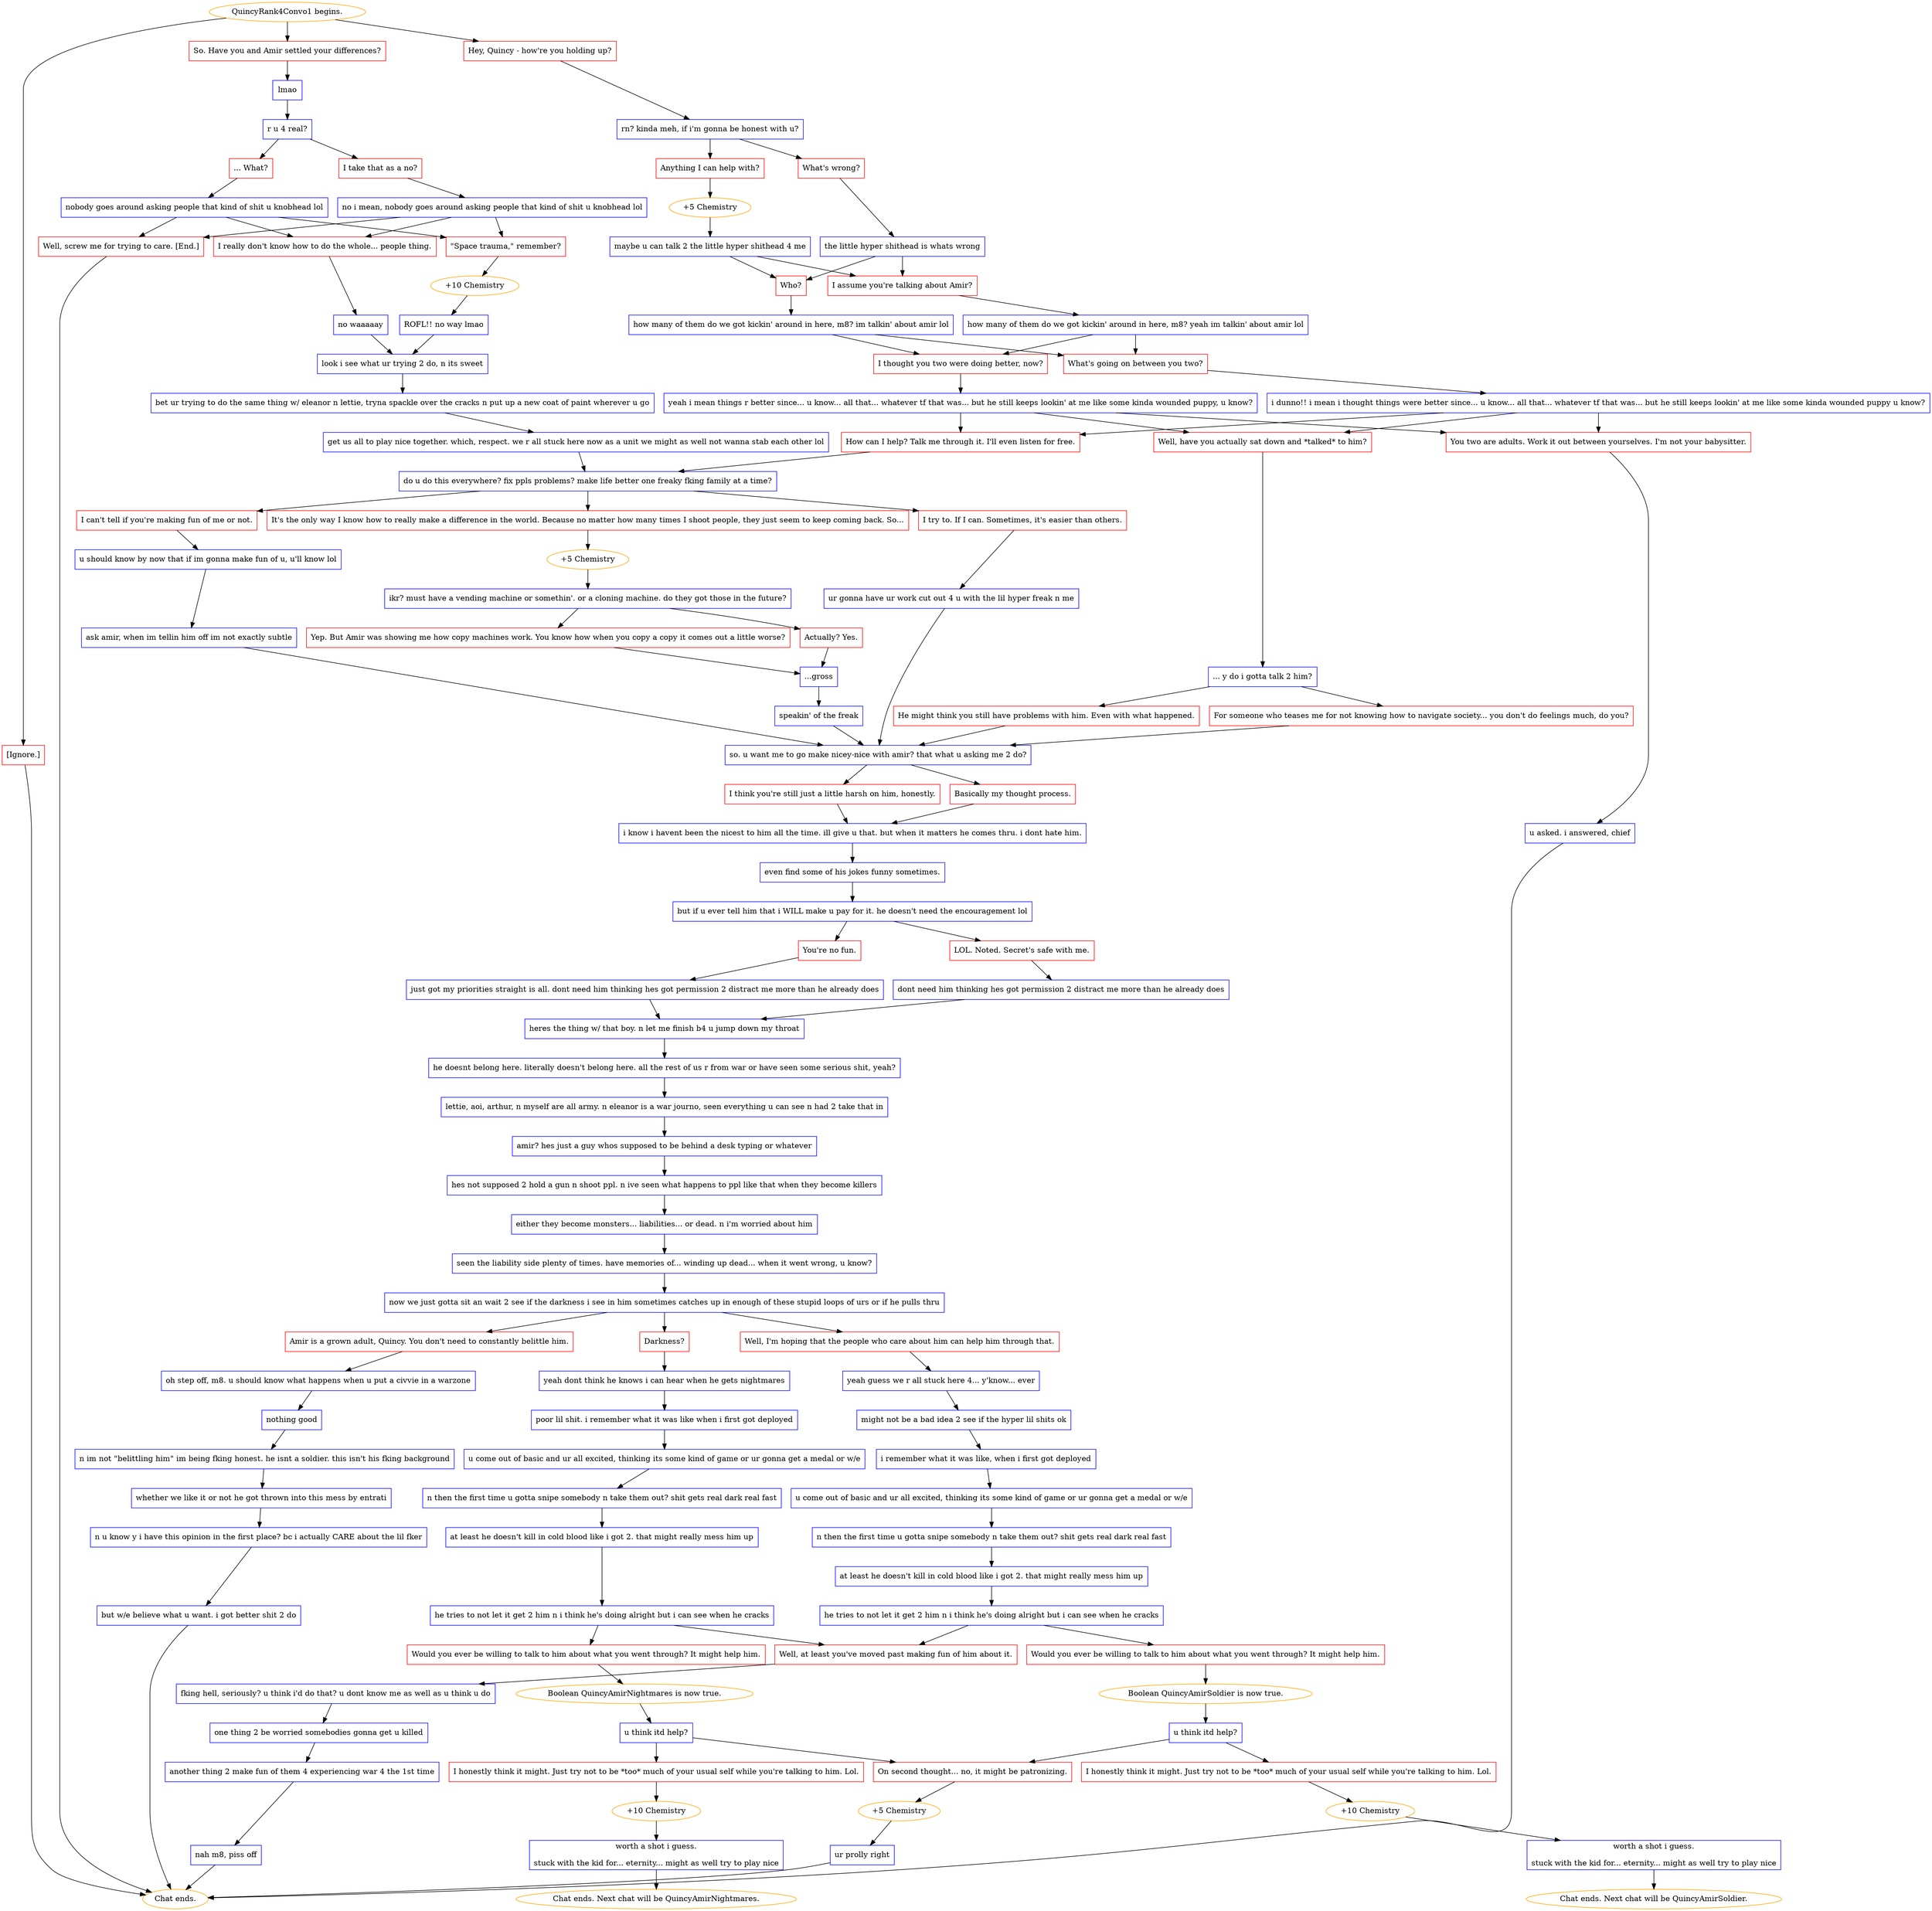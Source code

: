 digraph {
	"QuincyRank4Convo1 begins." [color=orange];
		"QuincyRank4Convo1 begins." -> j3675617605;
		"QuincyRank4Convo1 begins." -> j1409455078;
		"QuincyRank4Convo1 begins." -> j5866127;
	j3675617605 [label="Hey, Quincy - how're you holding up?",shape=box,color=red];
		j3675617605 -> j4224064614;
	j1409455078 [label="So. Have you and Amir settled your differences?",shape=box,color=red];
		j1409455078 -> j3611600308;
	j5866127 [label="[Ignore.]",shape=box,color=red];
		j5866127 -> "Chat ends.";
	j4224064614 [label="rn? kinda meh, if i'm gonna be honest with u?",shape=box,color=blue];
		j4224064614 -> j3796696599;
		j4224064614 -> j2101741271;
	j3611600308 [label="lmao",shape=box,color=blue];
		j3611600308 -> j1460740597;
	"Chat ends." [color=orange];
	j3796696599 [label="What's wrong?",shape=box,color=red];
		j3796696599 -> j3776809945;
	j2101741271 [label="Anything I can help with?",shape=box,color=red];
		j2101741271 -> j525359322;
	j1460740597 [label="r u 4 real?",shape=box,color=blue];
		j1460740597 -> j2149792486;
		j1460740597 -> j294033211;
	j3776809945 [label="the little hyper shithead is whats wrong",shape=box,color=blue];
		j3776809945 -> j1910590950;
		j3776809945 -> j1374625135;
	j525359322 [label="+5 Chemistry",color=orange];
		j525359322 -> j870140932;
	j2149792486 [label="... What?",shape=box,color=red];
		j2149792486 -> j106779195;
	j294033211 [label="I take that as a no?",shape=box,color=red];
		j294033211 -> j2125547829;
	j1910590950 [label="I assume you're talking about Amir?",shape=box,color=red];
		j1910590950 -> j3100493101;
	j1374625135 [label="Who?",shape=box,color=red];
		j1374625135 -> j577309385;
	j870140932 [label="maybe u can talk 2 the little hyper shithead 4 me",shape=box,color=blue];
		j870140932 -> j1910590950;
		j870140932 -> j1374625135;
	j106779195 [label="nobody goes around asking people that kind of shit u knobhead lol",shape=box,color=blue];
		j106779195 -> j3101457922;
		j106779195 -> j2202811457;
		j106779195 -> j22685512;
	j2125547829 [label="no i mean, nobody goes around asking people that kind of shit u knobhead lol",shape=box,color=blue];
		j2125547829 -> j3101457922;
		j2125547829 -> j2202811457;
		j2125547829 -> j22685512;
	j3100493101 [label="how many of them do we got kickin' around in here, m8? yeah im talkin' about amir lol",shape=box,color=blue];
		j3100493101 -> j3561777439;
		j3100493101 -> j2709528205;
	j577309385 [label="how many of them do we got kickin' around in here, m8? im talkin' about amir lol",shape=box,color=blue];
		j577309385 -> j3561777439;
		j577309385 -> j2709528205;
	j3101457922 [label="I really don't know how to do the whole... people thing.",shape=box,color=red];
		j3101457922 -> j3873330512;
	j2202811457 [label="\"Space trauma,\" remember?",shape=box,color=red];
		j2202811457 -> j1999892458;
	j22685512 [label="Well, screw me for trying to care. [End.]",shape=box,color=red];
		j22685512 -> "Chat ends.";
	j3561777439 [label="I thought you two were doing better, now?",shape=box,color=red];
		j3561777439 -> j2488346816;
	j2709528205 [label="What's going on between you two?",shape=box,color=red];
		j2709528205 -> j1317907703;
	j3873330512 [label="no waaaaay",shape=box,color=blue];
		j3873330512 -> j2227729959;
	j1999892458 [label="+10 Chemistry",color=orange];
		j1999892458 -> j1976641566;
	j2488346816 [label="yeah i mean things r better since... u know... all that... whatever tf that was... but he still keeps lookin' at me like some kinda wounded puppy, u know?",shape=box,color=blue];
		j2488346816 -> j1211879193;
		j2488346816 -> j1208710986;
		j2488346816 -> j3375037921;
	j1317907703 [label="i dunno!! i mean i thought things were better since... u know... all that... whatever tf that was... but he still keeps lookin' at me like some kinda wounded puppy u know?",shape=box,color=blue];
		j1317907703 -> j1211879193;
		j1317907703 -> j1208710986;
		j1317907703 -> j3375037921;
	j2227729959 [label="look i see what ur trying 2 do, n its sweet",shape=box,color=blue];
		j2227729959 -> j3581011158;
	j1976641566 [label="ROFL!! no way lmao",shape=box,color=blue];
		j1976641566 -> j2227729959;
	j1211879193 [label="Well, have you actually sat down and *talked* to him?",shape=box,color=red];
		j1211879193 -> j4045795775;
	j1208710986 [label="You two are adults. Work it out between yourselves. I'm not your babysitter.",shape=box,color=red];
		j1208710986 -> j775975344;
	j3375037921 [label="How can I help? Talk me through it. I'll even listen for free.",shape=box,color=red];
		j3375037921 -> j4197439307;
	j3581011158 [label="bet ur trying to do the same thing w/ eleanor n lettie, tryna spackle over the cracks n put up a new coat of paint wherever u go",shape=box,color=blue];
		j3581011158 -> j4240252759;
	j4045795775 [label="... y do i gotta talk 2 him?",shape=box,color=blue];
		j4045795775 -> j2238801253;
		j4045795775 -> j260196956;
	j775975344 [label="u asked. i answered, chief",shape=box,color=blue];
		j775975344 -> "Chat ends.";
	j4197439307 [label="do u do this everywhere? fix ppls problems? make life better one freaky fking family at a time?",shape=box,color=blue];
		j4197439307 -> j1104593888;
		j4197439307 -> j1278086266;
		j4197439307 -> j2282653075;
	j4240252759 [label="get us all to play nice together. which, respect. we r all stuck here now as a unit we might as well not wanna stab each other lol",shape=box,color=blue];
		j4240252759 -> j4197439307;
	j2238801253 [label="He might think you still have problems with him. Even with what happened.",shape=box,color=red];
		j2238801253 -> j2079537468;
	j260196956 [label="For someone who teases me for not knowing how to navigate society... you don't do feelings much, do you?",shape=box,color=red];
		j260196956 -> j2079537468;
	j1104593888 [label="I try to. If I can. Sometimes, it's easier than others.",shape=box,color=red];
		j1104593888 -> j2292418541;
	j1278086266 [label="I can't tell if you're making fun of me or not.",shape=box,color=red];
		j1278086266 -> j928558506;
	j2282653075 [label="It's the only way I know how to really make a difference in the world. Because no matter how many times I shoot people, they just seem to keep coming back. So...",shape=box,color=red];
		j2282653075 -> j2660967104;
	j2079537468 [label="so. u want me to go make nicey-nice with amir? that what u asking me 2 do?",shape=box,color=blue];
		j2079537468 -> j571510300;
		j2079537468 -> j1359455089;
	j2292418541 [label="ur gonna have ur work cut out 4 u with the lil hyper freak n me",shape=box,color=blue];
		j2292418541 -> j2079537468;
	j928558506 [label="u should know by now that if im gonna make fun of u, u'll know lol",shape=box,color=blue];
		j928558506 -> j2545083621;
	j2660967104 [label="+5 Chemistry",color=orange];
		j2660967104 -> j2191880223;
	j571510300 [label="Basically my thought process.",shape=box,color=red];
		j571510300 -> j3944073092;
	j1359455089 [label="I think you're still just a little harsh on him, honestly.",shape=box,color=red];
		j1359455089 -> j3944073092;
	j2545083621 [label="ask amir, when im tellin him off im not exactly subtle",shape=box,color=blue];
		j2545083621 -> j2079537468;
	j2191880223 [label="ikr? must have a vending machine or somethin'. or a cloning machine. do they got those in the future?",shape=box,color=blue];
		j2191880223 -> j4010056187;
		j2191880223 -> j3593906792;
	j3944073092 [label="i know i havent been the nicest to him all the time. ill give u that. but when it matters he comes thru. i dont hate him.",shape=box,color=blue];
		j3944073092 -> j2491618814;
	j4010056187 [label="Yep. But Amir was showing me how copy machines work. You know how when you copy a copy it comes out a little worse?",shape=box,color=red];
		j4010056187 -> j4124895325;
	j3593906792 [label="Actually? Yes.",shape=box,color=red];
		j3593906792 -> j4124895325;
	j2491618814 [label="even find some of his jokes funny sometimes.",shape=box,color=blue];
		j2491618814 -> j3503412594;
	j4124895325 [label="...gross",shape=box,color=blue];
		j4124895325 -> j2648375719;
	j3503412594 [label="but if u ever tell him that i WILL make u pay for it. he doesn't need the encouragement lol",shape=box,color=blue];
		j3503412594 -> j3479821538;
		j3503412594 -> j4249268919;
	j2648375719 [label="speakin' of the freak",shape=box,color=blue];
		j2648375719 -> j2079537468;
	j3479821538 [label="LOL. Noted. Secret's safe with me.",shape=box,color=red];
		j3479821538 -> j3240371344;
	j4249268919 [label="You're no fun.",shape=box,color=red];
		j4249268919 -> j138650328;
	j3240371344 [label="dont need him thinking hes got permission 2 distract me more than he already does",shape=box,color=blue];
		j3240371344 -> j2530089080;
	j138650328 [label="just got my priorities straight is all. dont need him thinking hes got permission 2 distract me more than he already does",shape=box,color=blue];
		j138650328 -> j2530089080;
	j2530089080 [label="heres the thing w/ that boy. n let me finish b4 u jump down my throat",shape=box,color=blue];
		j2530089080 -> j4124320038;
	j4124320038 [label="he doesnt belong here. literally doesn't belong here. all the rest of us r from war or have seen some serious shit, yeah?",shape=box,color=blue];
		j4124320038 -> j1335067341;
	j1335067341 [label="lettie, aoi, arthur, n myself are all army. n eleanor is a war journo, seen everything u can see n had 2 take that in",shape=box,color=blue];
		j1335067341 -> j3387923180;
	j3387923180 [label="amir? hes just a guy whos supposed to be behind a desk typing or whatever",shape=box,color=blue];
		j3387923180 -> j2348741865;
	j2348741865 [label="hes not supposed 2 hold a gun n shoot ppl. n ive seen what happens to ppl like that when they become killers",shape=box,color=blue];
		j2348741865 -> j879001089;
	j879001089 [label="either they become monsters... liabilities... or dead. n i'm worried about him",shape=box,color=blue];
		j879001089 -> j3527004886;
	j3527004886 [label="seen the liability side plenty of times. have memories of... winding up dead... when it went wrong, u know?",shape=box,color=blue];
		j3527004886 -> j2515667587;
	j2515667587 [label="now we just gotta sit an wait 2 see if the darkness i see in him sometimes catches up in enough of these stupid loops of urs or if he pulls thru",shape=box,color=blue];
		j2515667587 -> j727020027;
		j2515667587 -> j2555746084;
		j2515667587 -> j2459502003;
	j727020027 [label="Well, I'm hoping that the people who care about him can help him through that.",shape=box,color=red];
		j727020027 -> j852408862;
	j2555746084 [label="Darkness?",shape=box,color=red];
		j2555746084 -> j4005814870;
	j2459502003 [label="Amir is a grown adult, Quincy. You don't need to constantly belittle him.",shape=box,color=red];
		j2459502003 -> j3927045704;
	j852408862 [label="yeah guess we r all stuck here 4... y'know... ever",shape=box,color=blue];
		j852408862 -> j3511836966;
	j4005814870 [label="yeah dont think he knows i can hear when he gets nightmares",shape=box,color=blue];
		j4005814870 -> j2127108777;
	j3927045704 [label="oh step off, m8. u should know what happens when u put a civvie in a warzone",shape=box,color=blue];
		j3927045704 -> j674114427;
	j3511836966 [label="might not be a bad idea 2 see if the hyper lil shits ok",shape=box,color=blue];
		j3511836966 -> j464863760;
	j2127108777 [label="poor lil shit. i remember what it was like when i first got deployed",shape=box,color=blue];
		j2127108777 -> j3764187427;
	j674114427 [label="nothing good",shape=box,color=blue];
		j674114427 -> j479202050;
	j464863760 [label="i remember what it was like, when i first got deployed",shape=box,color=blue];
		j464863760 -> j1684469086;
	j3764187427 [label="u come out of basic and ur all excited, thinking its some kind of game or ur gonna get a medal or w/e",shape=box,color=blue];
		j3764187427 -> j2214152830;
	j479202050 [label="n im not \"belittling him\" im being fking honest. he isnt a soldier. this isn't his fking background",shape=box,color=blue];
		j479202050 -> j4254211550;
	j1684469086 [label="u come out of basic and ur all excited, thinking its some kind of game or ur gonna get a medal or w/e",shape=box,color=blue];
		j1684469086 -> j3780455033;
	j2214152830 [label="n then the first time u gotta snipe somebody n take them out? shit gets real dark real fast",shape=box,color=blue];
		j2214152830 -> j207004821;
	j4254211550 [label="whether we like it or not he got thrown into this mess by entrati",shape=box,color=blue];
		j4254211550 -> j646496889;
	j3780455033 [label="n then the first time u gotta snipe somebody n take them out? shit gets real dark real fast",shape=box,color=blue];
		j3780455033 -> j3504430572;
	j207004821 [label="at least he doesn't kill in cold blood like i got 2. that might really mess him up",shape=box,color=blue];
		j207004821 -> j4252151159;
	j646496889 [label="n u know y i have this opinion in the first place? bc i actually CARE about the lil fker",shape=box,color=blue];
		j646496889 -> j2146503200;
	j3504430572 [label="at least he doesn't kill in cold blood like i got 2. that might really mess him up",shape=box,color=blue];
		j3504430572 -> j2750891242;
	j4252151159 [label="he tries to not let it get 2 him n i think he's doing alright but i can see when he cracks",shape=box,color=blue];
		j4252151159 -> j1470639916;
		j4252151159 -> j475984609;
	j2146503200 [label="but w/e believe what u want. i got better shit 2 do",shape=box,color=blue];
		j2146503200 -> "Chat ends.";
	j2750891242 [label="he tries to not let it get 2 him n i think he's doing alright but i can see when he cracks",shape=box,color=blue];
		j2750891242 -> j2445528810;
		j2750891242 -> j475984609;
	j1470639916 [label="Would you ever be willing to talk to him about what you went through? It might help him.",shape=box,color=red];
		j1470639916 -> j3493683616;
	j475984609 [label="Well, at least you've moved past making fun of him about it.",shape=box,color=red];
		j475984609 -> j4194652264;
	j2445528810 [label="Would you ever be willing to talk to him about what you went through? It might help him.",shape=box,color=red];
		j2445528810 -> j1977827530;
	j3493683616 [label="Boolean QuincyAmirNightmares is now true.",color=orange];
		j3493683616 -> j2267993245;
	j4194652264 [label="fking hell, seriously? u think i'd do that? u dont know me as well as u think u do",shape=box,color=blue];
		j4194652264 -> j675344025;
	j1977827530 [label="Boolean QuincyAmirSoldier is now true.",color=orange];
		j1977827530 -> j4191131988;
	j2267993245 [label="u think itd help?",shape=box,color=blue];
		j2267993245 -> j1289383803;
		j2267993245 -> j3445905223;
	j675344025 [label="one thing 2 be worried somebodies gonna get u killed",shape=box,color=blue];
		j675344025 -> j4045102723;
	j4191131988 [label="u think itd help?",shape=box,color=blue];
		j4191131988 -> j142274588;
		j4191131988 -> j3445905223;
	j1289383803 [label="I honestly think it might. Just try not to be *too* much of your usual self while you're talking to him. Lol.",shape=box,color=red];
		j1289383803 -> j1458983588;
	j3445905223 [label="On second thought... no, it might be patronizing.",shape=box,color=red];
		j3445905223 -> j3769106049;
	j4045102723 [label="another thing 2 make fun of them 4 experiencing war 4 the 1st time",shape=box,color=blue];
		j4045102723 -> j4029402907;
	j142274588 [label="I honestly think it might. Just try not to be *too* much of your usual self while you're talking to him. Lol.",shape=box,color=red];
		j142274588 -> j3631812751;
	j1458983588 [label="+10 Chemistry",color=orange];
		j1458983588 -> j844812806;
	j3769106049 [label="+5 Chemistry",color=orange];
		j3769106049 -> j195866410;
	j4029402907 [label="nah m8, piss off",shape=box,color=blue];
		j4029402907 -> "Chat ends.";
	j3631812751 [label="+10 Chemistry",color=orange];
		j3631812751 -> j1064964366;
	j844812806 [label="worth a shot i guess.
stuck with the kid for... eternity... might as well try to play nice",shape=box,color=blue];
		j844812806 -> "Chat ends. Next chat will be QuincyAmirNightmares.";
	j195866410 [label="ur prolly right",shape=box,color=blue];
		j195866410 -> "Chat ends.";
	j1064964366 [label="worth a shot i guess.
stuck with the kid for... eternity... might as well try to play nice",shape=box,color=blue];
		j1064964366 -> "Chat ends. Next chat will be QuincyAmirSoldier.";
	"Chat ends. Next chat will be QuincyAmirNightmares." [color=orange];
	"Chat ends. Next chat will be QuincyAmirSoldier." [color=orange];
}